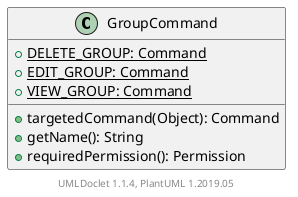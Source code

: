 @startuml

    class GroupCommand [[GroupCommand.html]] {
        {static} +DELETE_GROUP: Command
        {static} +EDIT_GROUP: Command
        {static} +VIEW_GROUP: Command
        +targetedCommand(Object): Command
        +getName(): String
        +requiredPermission(): Permission
    }


    center footer UMLDoclet 1.1.4, PlantUML 1.2019.05
@enduml
